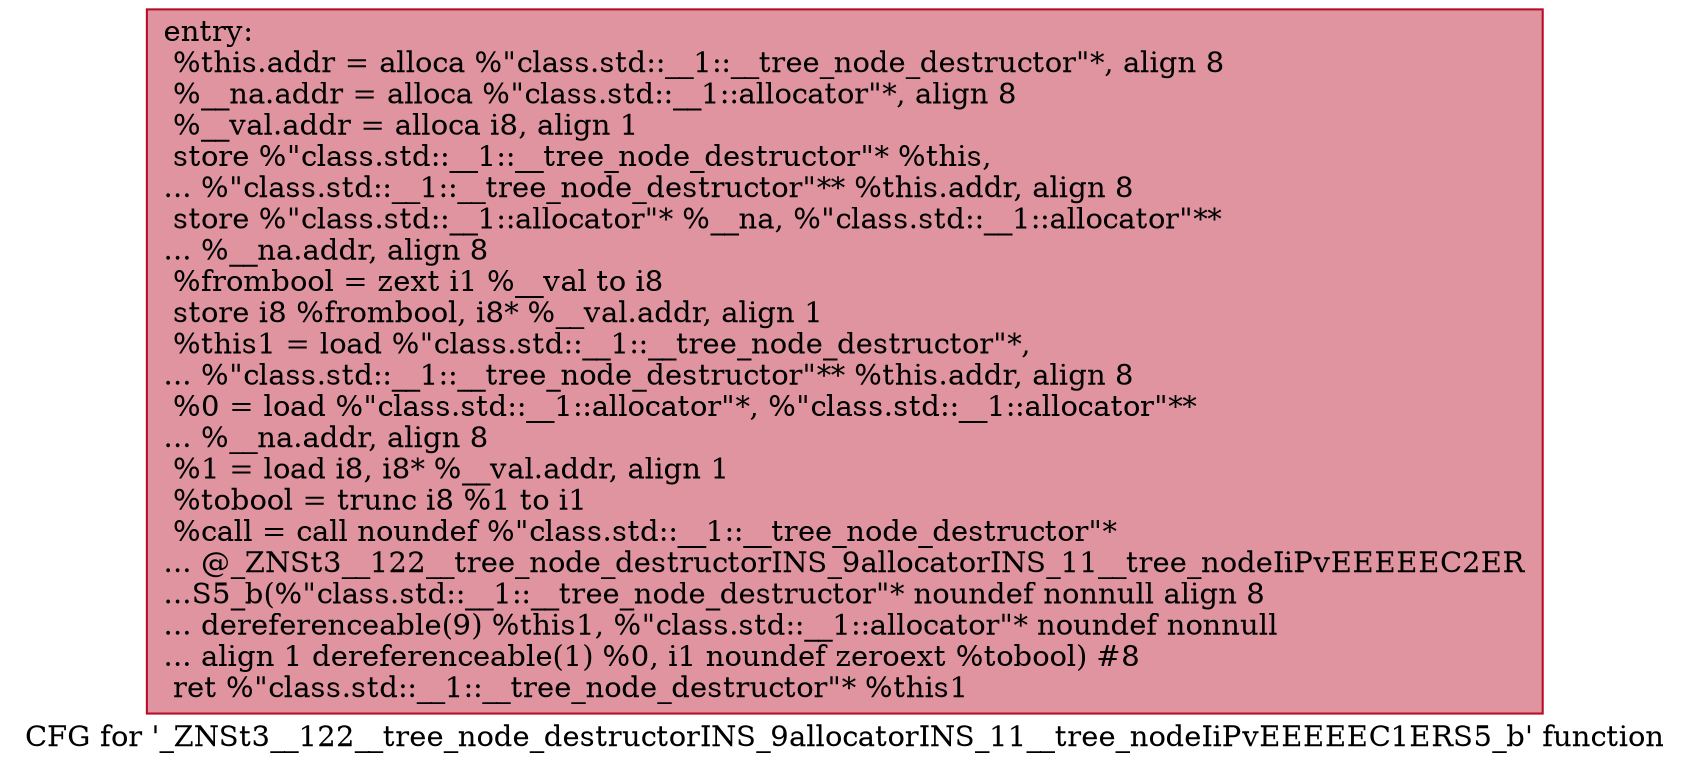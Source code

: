 digraph "CFG for '_ZNSt3__122__tree_node_destructorINS_9allocatorINS_11__tree_nodeIiPvEEEEEC1ERS5_b' function" {
	label="CFG for '_ZNSt3__122__tree_node_destructorINS_9allocatorINS_11__tree_nodeIiPvEEEEEC1ERS5_b' function";

	Node0x60000255cf40 [shape=record,color="#b70d28ff", style=filled, fillcolor="#b70d2870",label="{entry:\l  %this.addr = alloca %\"class.std::__1::__tree_node_destructor\"*, align 8\l  %__na.addr = alloca %\"class.std::__1::allocator\"*, align 8\l  %__val.addr = alloca i8, align 1\l  store %\"class.std::__1::__tree_node_destructor\"* %this,\l... %\"class.std::__1::__tree_node_destructor\"** %this.addr, align 8\l  store %\"class.std::__1::allocator\"* %__na, %\"class.std::__1::allocator\"**\l... %__na.addr, align 8\l  %frombool = zext i1 %__val to i8\l  store i8 %frombool, i8* %__val.addr, align 1\l  %this1 = load %\"class.std::__1::__tree_node_destructor\"*,\l... %\"class.std::__1::__tree_node_destructor\"** %this.addr, align 8\l  %0 = load %\"class.std::__1::allocator\"*, %\"class.std::__1::allocator\"**\l... %__na.addr, align 8\l  %1 = load i8, i8* %__val.addr, align 1\l  %tobool = trunc i8 %1 to i1\l  %call = call noundef %\"class.std::__1::__tree_node_destructor\"*\l... @_ZNSt3__122__tree_node_destructorINS_9allocatorINS_11__tree_nodeIiPvEEEEEC2ER\l...S5_b(%\"class.std::__1::__tree_node_destructor\"* noundef nonnull align 8\l... dereferenceable(9) %this1, %\"class.std::__1::allocator\"* noundef nonnull\l... align 1 dereferenceable(1) %0, i1 noundef zeroext %tobool) #8\l  ret %\"class.std::__1::__tree_node_destructor\"* %this1\l}"];
}
